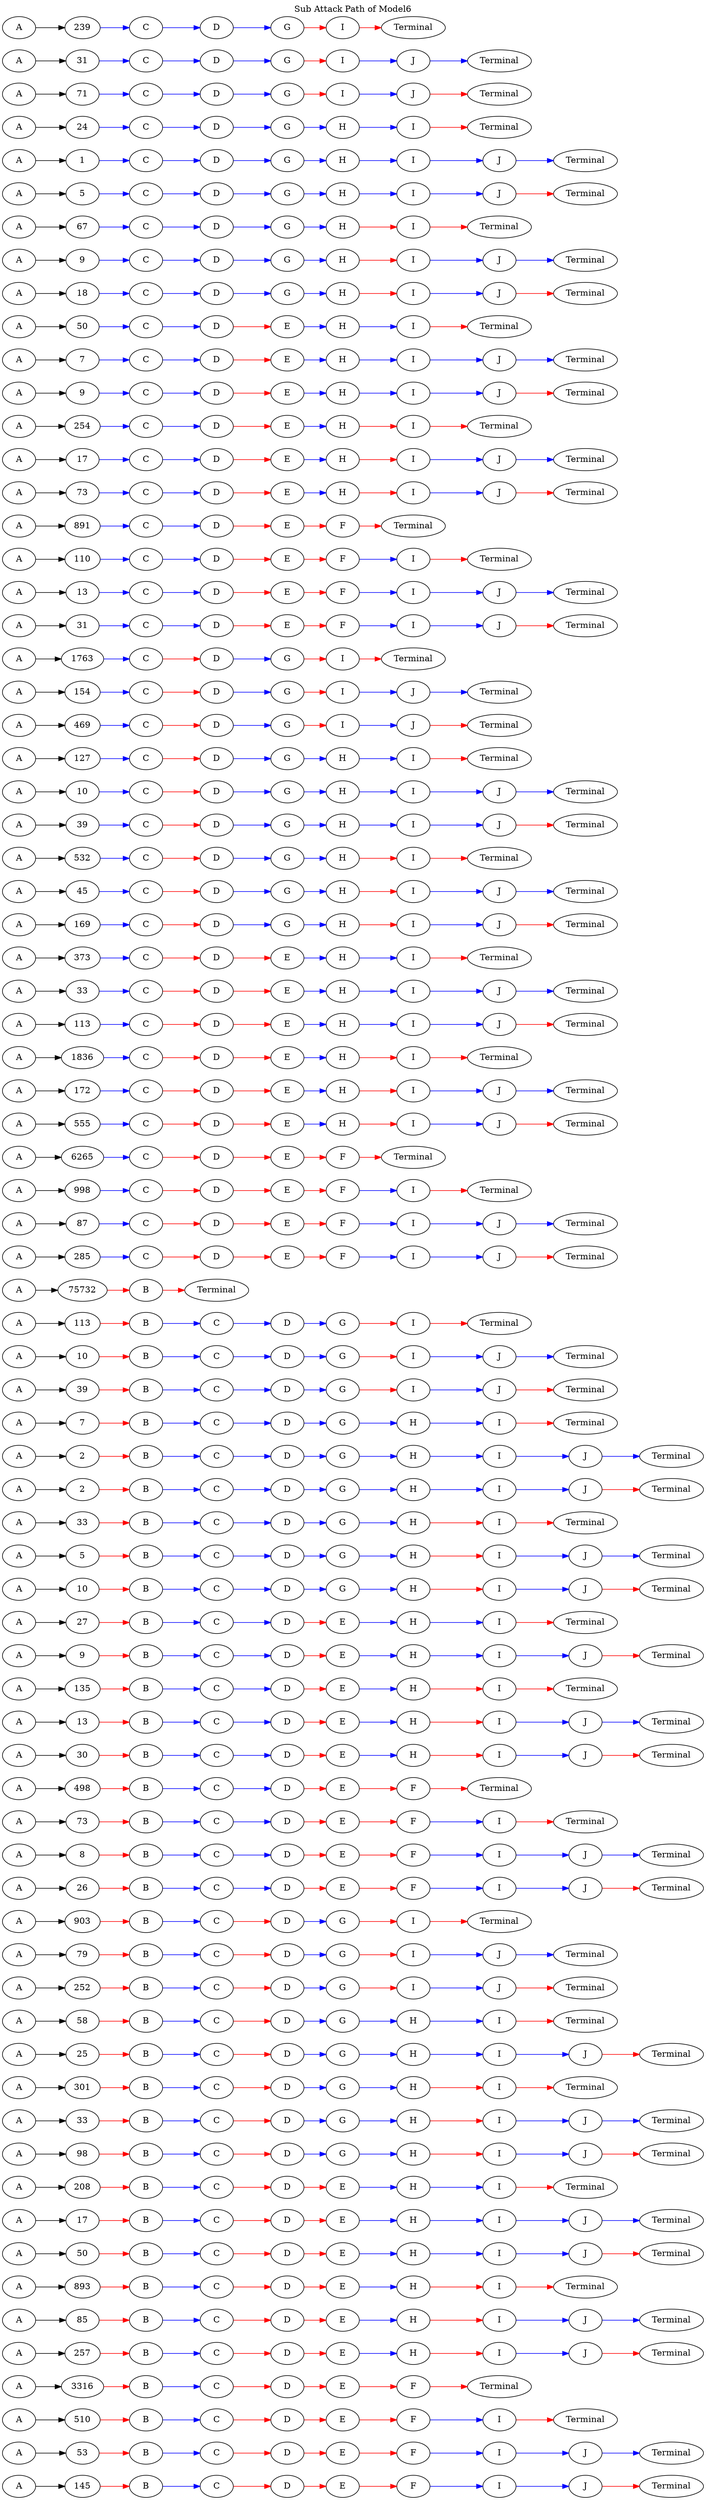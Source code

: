 // Sub Attack Path
digraph SubAttackPathModel {
	graph [label="Sub Attack Path of Model6" labelloc=t rankdir=LR]
	A1 [label=A]
	number_of_attack1 [label=145]
	A1 -> number_of_attack1
	B1 [label=B]
	number_of_attack1 -> B1 [color=red]
	C1 [label=C]
	B1 -> C1 [color=blue]
	D1 [label=D]
	C1 -> D1 [color=red]
	E1 [label=E]
	D1 -> E1 [color=red]
	F1 [label=F]
	E1 -> F1 [color=red]
	I1 [label=I]
	F1 -> I1 [color=blue]
	J1 [label=J]
	I1 -> J1 [color=blue]
	Terminal1 [label=Terminal]
	J1 -> Terminal1 [color=red]
	A2 [label=A]
	number_of_attack2 [label=53]
	A2 -> number_of_attack2
	B2 [label=B]
	number_of_attack2 -> B2 [color=red]
	C2 [label=C]
	B2 -> C2 [color=blue]
	D2 [label=D]
	C2 -> D2 [color=red]
	E2 [label=E]
	D2 -> E2 [color=red]
	F2 [label=F]
	E2 -> F2 [color=red]
	I2 [label=I]
	F2 -> I2 [color=blue]
	J2 [label=J]
	I2 -> J2 [color=blue]
	Terminal2 [label=Terminal]
	J2 -> Terminal2 [color=blue]
	A3 [label=A]
	number_of_attack3 [label=510]
	A3 -> number_of_attack3
	B3 [label=B]
	number_of_attack3 -> B3 [color=red]
	C3 [label=C]
	B3 -> C3 [color=blue]
	D3 [label=D]
	C3 -> D3 [color=red]
	E3 [label=E]
	D3 -> E3 [color=red]
	F3 [label=F]
	E3 -> F3 [color=red]
	I3 [label=I]
	F3 -> I3 [color=blue]
	Terminal3 [label=Terminal]
	I3 -> Terminal3 [color=red]
	A4 [label=A]
	number_of_attack4 [label=3316]
	A4 -> number_of_attack4
	B4 [label=B]
	number_of_attack4 -> B4 [color=red]
	C4 [label=C]
	B4 -> C4 [color=blue]
	D4 [label=D]
	C4 -> D4 [color=red]
	E4 [label=E]
	D4 -> E4 [color=red]
	F4 [label=F]
	E4 -> F4 [color=red]
	Terminal4 [label=Terminal]
	F4 -> Terminal4 [color=red]
	A5 [label=A]
	number_of_attack5 [label=257]
	A5 -> number_of_attack5
	B5 [label=B]
	number_of_attack5 -> B5 [color=red]
	C5 [label=C]
	B5 -> C5 [color=blue]
	D5 [label=D]
	C5 -> D5 [color=red]
	E5 [label=E]
	D5 -> E5 [color=red]
	H5 [label=H]
	E5 -> H5 [color=blue]
	I5 [label=I]
	H5 -> I5 [color=red]
	J5 [label=J]
	I5 -> J5 [color=blue]
	Terminal5 [label=Terminal]
	J5 -> Terminal5 [color=red]
	A6 [label=A]
	number_of_attack6 [label=85]
	A6 -> number_of_attack6
	B6 [label=B]
	number_of_attack6 -> B6 [color=red]
	C6 [label=C]
	B6 -> C6 [color=blue]
	D6 [label=D]
	C6 -> D6 [color=red]
	E6 [label=E]
	D6 -> E6 [color=red]
	H6 [label=H]
	E6 -> H6 [color=blue]
	I6 [label=I]
	H6 -> I6 [color=red]
	J6 [label=J]
	I6 -> J6 [color=blue]
	Terminal6 [label=Terminal]
	J6 -> Terminal6 [color=blue]
	A7 [label=A]
	number_of_attack7 [label=893]
	A7 -> number_of_attack7
	B7 [label=B]
	number_of_attack7 -> B7 [color=red]
	C7 [label=C]
	B7 -> C7 [color=blue]
	D7 [label=D]
	C7 -> D7 [color=red]
	E7 [label=E]
	D7 -> E7 [color=red]
	H7 [label=H]
	E7 -> H7 [color=blue]
	I7 [label=I]
	H7 -> I7 [color=red]
	Terminal7 [label=Terminal]
	I7 -> Terminal7 [color=red]
	A8 [label=A]
	number_of_attack8 [label=50]
	A8 -> number_of_attack8
	B8 [label=B]
	number_of_attack8 -> B8 [color=red]
	C8 [label=C]
	B8 -> C8 [color=blue]
	D8 [label=D]
	C8 -> D8 [color=red]
	E8 [label=E]
	D8 -> E8 [color=red]
	H8 [label=H]
	E8 -> H8 [color=blue]
	I8 [label=I]
	H8 -> I8 [color=blue]
	J8 [label=J]
	I8 -> J8 [color=blue]
	Terminal8 [label=Terminal]
	J8 -> Terminal8 [color=red]
	A9 [label=A]
	number_of_attack9 [label=17]
	A9 -> number_of_attack9
	B9 [label=B]
	number_of_attack9 -> B9 [color=red]
	C9 [label=C]
	B9 -> C9 [color=blue]
	D9 [label=D]
	C9 -> D9 [color=red]
	E9 [label=E]
	D9 -> E9 [color=red]
	H9 [label=H]
	E9 -> H9 [color=blue]
	I9 [label=I]
	H9 -> I9 [color=blue]
	J9 [label=J]
	I9 -> J9 [color=blue]
	Terminal9 [label=Terminal]
	J9 -> Terminal9 [color=blue]
	A10 [label=A]
	number_of_attack10 [label=208]
	A10 -> number_of_attack10
	B10 [label=B]
	number_of_attack10 -> B10 [color=red]
	C10 [label=C]
	B10 -> C10 [color=blue]
	D10 [label=D]
	C10 -> D10 [color=red]
	E10 [label=E]
	D10 -> E10 [color=red]
	H10 [label=H]
	E10 -> H10 [color=blue]
	I10 [label=I]
	H10 -> I10 [color=blue]
	Terminal10 [label=Terminal]
	I10 -> Terminal10 [color=red]
	A11 [label=A]
	number_of_attack11 [label=98]
	A11 -> number_of_attack11
	B11 [label=B]
	number_of_attack11 -> B11 [color=red]
	C11 [label=C]
	B11 -> C11 [color=blue]
	D11 [label=D]
	C11 -> D11 [color=red]
	G11 [label=G]
	D11 -> G11 [color=blue]
	H11 [label=H]
	G11 -> H11 [color=blue]
	I11 [label=I]
	H11 -> I11 [color=red]
	J11 [label=J]
	I11 -> J11 [color=blue]
	Terminal11 [label=Terminal]
	J11 -> Terminal11 [color=red]
	A12 [label=A]
	number_of_attack12 [label=33]
	A12 -> number_of_attack12
	B12 [label=B]
	number_of_attack12 -> B12 [color=red]
	C12 [label=C]
	B12 -> C12 [color=blue]
	D12 [label=D]
	C12 -> D12 [color=red]
	G12 [label=G]
	D12 -> G12 [color=blue]
	H12 [label=H]
	G12 -> H12 [color=blue]
	I12 [label=I]
	H12 -> I12 [color=red]
	J12 [label=J]
	I12 -> J12 [color=blue]
	Terminal12 [label=Terminal]
	J12 -> Terminal12 [color=blue]
	A13 [label=A]
	number_of_attack13 [label=301]
	A13 -> number_of_attack13
	B13 [label=B]
	number_of_attack13 -> B13 [color=red]
	C13 [label=C]
	B13 -> C13 [color=blue]
	D13 [label=D]
	C13 -> D13 [color=red]
	G13 [label=G]
	D13 -> G13 [color=blue]
	H13 [label=H]
	G13 -> H13 [color=blue]
	I13 [label=I]
	H13 -> I13 [color=red]
	Terminal13 [label=Terminal]
	I13 -> Terminal13 [color=red]
	A14 [label=A]
	number_of_attack14 [label=25]
	A14 -> number_of_attack14
	B14 [label=B]
	number_of_attack14 -> B14 [color=red]
	C14 [label=C]
	B14 -> C14 [color=blue]
	D14 [label=D]
	C14 -> D14 [color=red]
	G14 [label=G]
	D14 -> G14 [color=blue]
	H14 [label=H]
	G14 -> H14 [color=blue]
	I14 [label=I]
	H14 -> I14 [color=blue]
	J14 [label=J]
	I14 -> J14 [color=blue]
	Terminal14 [label=Terminal]
	J14 -> Terminal14 [color=red]
	A15 [label=A]
	number_of_attack15 [label=58]
	A15 -> number_of_attack15
	B15 [label=B]
	number_of_attack15 -> B15 [color=red]
	C15 [label=C]
	B15 -> C15 [color=blue]
	D15 [label=D]
	C15 -> D15 [color=red]
	G15 [label=G]
	D15 -> G15 [color=blue]
	H15 [label=H]
	G15 -> H15 [color=blue]
	I15 [label=I]
	H15 -> I15 [color=blue]
	Terminal15 [label=Terminal]
	I15 -> Terminal15 [color=red]
	A16 [label=A]
	number_of_attack16 [label=252]
	A16 -> number_of_attack16
	B16 [label=B]
	number_of_attack16 -> B16 [color=red]
	C16 [label=C]
	B16 -> C16 [color=blue]
	D16 [label=D]
	C16 -> D16 [color=red]
	G16 [label=G]
	D16 -> G16 [color=blue]
	I16 [label=I]
	G16 -> I16 [color=red]
	J16 [label=J]
	I16 -> J16 [color=blue]
	Terminal16 [label=Terminal]
	J16 -> Terminal16 [color=red]
	A17 [label=A]
	number_of_attack17 [label=79]
	A17 -> number_of_attack17
	B17 [label=B]
	number_of_attack17 -> B17 [color=red]
	C17 [label=C]
	B17 -> C17 [color=blue]
	D17 [label=D]
	C17 -> D17 [color=red]
	G17 [label=G]
	D17 -> G17 [color=blue]
	I17 [label=I]
	G17 -> I17 [color=red]
	J17 [label=J]
	I17 -> J17 [color=blue]
	Terminal17 [label=Terminal]
	J17 -> Terminal17 [color=blue]
	A18 [label=A]
	number_of_attack18 [label=903]
	A18 -> number_of_attack18
	B18 [label=B]
	number_of_attack18 -> B18 [color=red]
	C18 [label=C]
	B18 -> C18 [color=blue]
	D18 [label=D]
	C18 -> D18 [color=red]
	G18 [label=G]
	D18 -> G18 [color=blue]
	I18 [label=I]
	G18 -> I18 [color=red]
	Terminal18 [label=Terminal]
	I18 -> Terminal18 [color=red]
	A19 [label=A]
	number_of_attack19 [label=26]
	A19 -> number_of_attack19
	B19 [label=B]
	number_of_attack19 -> B19 [color=red]
	C19 [label=C]
	B19 -> C19 [color=blue]
	D19 [label=D]
	C19 -> D19 [color=blue]
	E19 [label=E]
	D19 -> E19 [color=red]
	F19 [label=F]
	E19 -> F19 [color=red]
	I19 [label=I]
	F19 -> I19 [color=blue]
	J19 [label=J]
	I19 -> J19 [color=blue]
	Terminal19 [label=Terminal]
	J19 -> Terminal19 [color=red]
	A20 [label=A]
	number_of_attack20 [label=8]
	A20 -> number_of_attack20
	B20 [label=B]
	number_of_attack20 -> B20 [color=red]
	C20 [label=C]
	B20 -> C20 [color=blue]
	D20 [label=D]
	C20 -> D20 [color=blue]
	E20 [label=E]
	D20 -> E20 [color=red]
	F20 [label=F]
	E20 -> F20 [color=red]
	I20 [label=I]
	F20 -> I20 [color=blue]
	J20 [label=J]
	I20 -> J20 [color=blue]
	Terminal20 [label=Terminal]
	J20 -> Terminal20 [color=blue]
	A21 [label=A]
	number_of_attack21 [label=73]
	A21 -> number_of_attack21
	B21 [label=B]
	number_of_attack21 -> B21 [color=red]
	C21 [label=C]
	B21 -> C21 [color=blue]
	D21 [label=D]
	C21 -> D21 [color=blue]
	E21 [label=E]
	D21 -> E21 [color=red]
	F21 [label=F]
	E21 -> F21 [color=red]
	I21 [label=I]
	F21 -> I21 [color=blue]
	Terminal21 [label=Terminal]
	I21 -> Terminal21 [color=red]
	A22 [label=A]
	number_of_attack22 [label=498]
	A22 -> number_of_attack22
	B22 [label=B]
	number_of_attack22 -> B22 [color=red]
	C22 [label=C]
	B22 -> C22 [color=blue]
	D22 [label=D]
	C22 -> D22 [color=blue]
	E22 [label=E]
	D22 -> E22 [color=red]
	F22 [label=F]
	E22 -> F22 [color=red]
	Terminal22 [label=Terminal]
	F22 -> Terminal22 [color=red]
	A23 [label=A]
	number_of_attack23 [label=30]
	A23 -> number_of_attack23
	B23 [label=B]
	number_of_attack23 -> B23 [color=red]
	C23 [label=C]
	B23 -> C23 [color=blue]
	D23 [label=D]
	C23 -> D23 [color=blue]
	E23 [label=E]
	D23 -> E23 [color=red]
	H23 [label=H]
	E23 -> H23 [color=blue]
	I23 [label=I]
	H23 -> I23 [color=red]
	J23 [label=J]
	I23 -> J23 [color=blue]
	Terminal23 [label=Terminal]
	J23 -> Terminal23 [color=red]
	A24 [label=A]
	number_of_attack24 [label=13]
	A24 -> number_of_attack24
	B24 [label=B]
	number_of_attack24 -> B24 [color=red]
	C24 [label=C]
	B24 -> C24 [color=blue]
	D24 [label=D]
	C24 -> D24 [color=blue]
	E24 [label=E]
	D24 -> E24 [color=red]
	H24 [label=H]
	E24 -> H24 [color=blue]
	I24 [label=I]
	H24 -> I24 [color=red]
	J24 [label=J]
	I24 -> J24 [color=blue]
	Terminal24 [label=Terminal]
	J24 -> Terminal24 [color=blue]
	A25 [label=A]
	number_of_attack25 [label=135]
	A25 -> number_of_attack25
	B25 [label=B]
	number_of_attack25 -> B25 [color=red]
	C25 [label=C]
	B25 -> C25 [color=blue]
	D25 [label=D]
	C25 -> D25 [color=blue]
	E25 [label=E]
	D25 -> E25 [color=red]
	H25 [label=H]
	E25 -> H25 [color=blue]
	I25 [label=I]
	H25 -> I25 [color=red]
	Terminal25 [label=Terminal]
	I25 -> Terminal25 [color=red]
	A26 [label=A]
	number_of_attack26 [label=9]
	A26 -> number_of_attack26
	B26 [label=B]
	number_of_attack26 -> B26 [color=red]
	C26 [label=C]
	B26 -> C26 [color=blue]
	D26 [label=D]
	C26 -> D26 [color=blue]
	E26 [label=E]
	D26 -> E26 [color=red]
	H26 [label=H]
	E26 -> H26 [color=blue]
	I26 [label=I]
	H26 -> I26 [color=blue]
	J26 [label=J]
	I26 -> J26 [color=blue]
	Terminal26 [label=Terminal]
	J26 -> Terminal26 [color=red]
	A27 [label=A]
	number_of_attack27 [label=27]
	A27 -> number_of_attack27
	B27 [label=B]
	number_of_attack27 -> B27 [color=red]
	C27 [label=C]
	B27 -> C27 [color=blue]
	D27 [label=D]
	C27 -> D27 [color=blue]
	E27 [label=E]
	D27 -> E27 [color=red]
	H27 [label=H]
	E27 -> H27 [color=blue]
	I27 [label=I]
	H27 -> I27 [color=blue]
	Terminal27 [label=Terminal]
	I27 -> Terminal27 [color=red]
	A28 [label=A]
	number_of_attack28 [label=10]
	A28 -> number_of_attack28
	B28 [label=B]
	number_of_attack28 -> B28 [color=red]
	C28 [label=C]
	B28 -> C28 [color=blue]
	D28 [label=D]
	C28 -> D28 [color=blue]
	G28 [label=G]
	D28 -> G28 [color=blue]
	H28 [label=H]
	G28 -> H28 [color=blue]
	I28 [label=I]
	H28 -> I28 [color=red]
	J28 [label=J]
	I28 -> J28 [color=blue]
	Terminal28 [label=Terminal]
	J28 -> Terminal28 [color=red]
	A29 [label=A]
	number_of_attack29 [label=5]
	A29 -> number_of_attack29
	B29 [label=B]
	number_of_attack29 -> B29 [color=red]
	C29 [label=C]
	B29 -> C29 [color=blue]
	D29 [label=D]
	C29 -> D29 [color=blue]
	G29 [label=G]
	D29 -> G29 [color=blue]
	H29 [label=H]
	G29 -> H29 [color=blue]
	I29 [label=I]
	H29 -> I29 [color=red]
	J29 [label=J]
	I29 -> J29 [color=blue]
	Terminal29 [label=Terminal]
	J29 -> Terminal29 [color=blue]
	A30 [label=A]
	number_of_attack30 [label=33]
	A30 -> number_of_attack30
	B30 [label=B]
	number_of_attack30 -> B30 [color=red]
	C30 [label=C]
	B30 -> C30 [color=blue]
	D30 [label=D]
	C30 -> D30 [color=blue]
	G30 [label=G]
	D30 -> G30 [color=blue]
	H30 [label=H]
	G30 -> H30 [color=blue]
	I30 [label=I]
	H30 -> I30 [color=red]
	Terminal30 [label=Terminal]
	I30 -> Terminal30 [color=red]
	A31 [label=A]
	number_of_attack31 [label=2]
	A31 -> number_of_attack31
	B31 [label=B]
	number_of_attack31 -> B31 [color=red]
	C31 [label=C]
	B31 -> C31 [color=blue]
	D31 [label=D]
	C31 -> D31 [color=blue]
	G31 [label=G]
	D31 -> G31 [color=blue]
	H31 [label=H]
	G31 -> H31 [color=blue]
	I31 [label=I]
	H31 -> I31 [color=blue]
	J31 [label=J]
	I31 -> J31 [color=blue]
	Terminal31 [label=Terminal]
	J31 -> Terminal31 [color=red]
	A32 [label=A]
	number_of_attack32 [label=2]
	A32 -> number_of_attack32
	B32 [label=B]
	number_of_attack32 -> B32 [color=red]
	C32 [label=C]
	B32 -> C32 [color=blue]
	D32 [label=D]
	C32 -> D32 [color=blue]
	G32 [label=G]
	D32 -> G32 [color=blue]
	H32 [label=H]
	G32 -> H32 [color=blue]
	I32 [label=I]
	H32 -> I32 [color=blue]
	J32 [label=J]
	I32 -> J32 [color=blue]
	Terminal32 [label=Terminal]
	J32 -> Terminal32 [color=blue]
	A33 [label=A]
	number_of_attack33 [label=7]
	A33 -> number_of_attack33
	B33 [label=B]
	number_of_attack33 -> B33 [color=red]
	C33 [label=C]
	B33 -> C33 [color=blue]
	D33 [label=D]
	C33 -> D33 [color=blue]
	G33 [label=G]
	D33 -> G33 [color=blue]
	H33 [label=H]
	G33 -> H33 [color=blue]
	I33 [label=I]
	H33 -> I33 [color=blue]
	Terminal33 [label=Terminal]
	I33 -> Terminal33 [color=red]
	A34 [label=A]
	number_of_attack34 [label=39]
	A34 -> number_of_attack34
	B34 [label=B]
	number_of_attack34 -> B34 [color=red]
	C34 [label=C]
	B34 -> C34 [color=blue]
	D34 [label=D]
	C34 -> D34 [color=blue]
	G34 [label=G]
	D34 -> G34 [color=blue]
	I34 [label=I]
	G34 -> I34 [color=red]
	J34 [label=J]
	I34 -> J34 [color=blue]
	Terminal34 [label=Terminal]
	J34 -> Terminal34 [color=red]
	A35 [label=A]
	number_of_attack35 [label=10]
	A35 -> number_of_attack35
	B35 [label=B]
	number_of_attack35 -> B35 [color=red]
	C35 [label=C]
	B35 -> C35 [color=blue]
	D35 [label=D]
	C35 -> D35 [color=blue]
	G35 [label=G]
	D35 -> G35 [color=blue]
	I35 [label=I]
	G35 -> I35 [color=red]
	J35 [label=J]
	I35 -> J35 [color=blue]
	Terminal35 [label=Terminal]
	J35 -> Terminal35 [color=blue]
	A36 [label=A]
	number_of_attack36 [label=113]
	A36 -> number_of_attack36
	B36 [label=B]
	number_of_attack36 -> B36 [color=red]
	C36 [label=C]
	B36 -> C36 [color=blue]
	D36 [label=D]
	C36 -> D36 [color=blue]
	G36 [label=G]
	D36 -> G36 [color=blue]
	I36 [label=I]
	G36 -> I36 [color=red]
	Terminal36 [label=Terminal]
	I36 -> Terminal36 [color=red]
	A37 [label=A]
	number_of_attack37 [label=75732]
	A37 -> number_of_attack37
	B37 [label=B]
	number_of_attack37 -> B37 [color=red]
	Terminal37 [label=Terminal]
	B37 -> Terminal37 [color=red]
	A38 [label=A]
	number_of_attack38 [label=285]
	A38 -> number_of_attack38
	C38 [label=C]
	number_of_attack38 -> C38 [color=blue]
	D38 [label=D]
	C38 -> D38 [color=red]
	E38 [label=E]
	D38 -> E38 [color=red]
	F38 [label=F]
	E38 -> F38 [color=red]
	I38 [label=I]
	F38 -> I38 [color=blue]
	J38 [label=J]
	I38 -> J38 [color=blue]
	Terminal38 [label=Terminal]
	J38 -> Terminal38 [color=red]
	A39 [label=A]
	number_of_attack39 [label=87]
	A39 -> number_of_attack39
	C39 [label=C]
	number_of_attack39 -> C39 [color=blue]
	D39 [label=D]
	C39 -> D39 [color=red]
	E39 [label=E]
	D39 -> E39 [color=red]
	F39 [label=F]
	E39 -> F39 [color=red]
	I39 [label=I]
	F39 -> I39 [color=blue]
	J39 [label=J]
	I39 -> J39 [color=blue]
	Terminal39 [label=Terminal]
	J39 -> Terminal39 [color=blue]
	A40 [label=A]
	number_of_attack40 [label=998]
	A40 -> number_of_attack40
	C40 [label=C]
	number_of_attack40 -> C40 [color=blue]
	D40 [label=D]
	C40 -> D40 [color=red]
	E40 [label=E]
	D40 -> E40 [color=red]
	F40 [label=F]
	E40 -> F40 [color=red]
	I40 [label=I]
	F40 -> I40 [color=blue]
	Terminal40 [label=Terminal]
	I40 -> Terminal40 [color=red]
	A41 [label=A]
	number_of_attack41 [label=6265]
	A41 -> number_of_attack41
	C41 [label=C]
	number_of_attack41 -> C41 [color=blue]
	D41 [label=D]
	C41 -> D41 [color=red]
	E41 [label=E]
	D41 -> E41 [color=red]
	F41 [label=F]
	E41 -> F41 [color=red]
	Terminal41 [label=Terminal]
	F41 -> Terminal41 [color=red]
	A42 [label=A]
	number_of_attack42 [label=555]
	A42 -> number_of_attack42
	C42 [label=C]
	number_of_attack42 -> C42 [color=blue]
	D42 [label=D]
	C42 -> D42 [color=red]
	E42 [label=E]
	D42 -> E42 [color=red]
	H42 [label=H]
	E42 -> H42 [color=blue]
	I42 [label=I]
	H42 -> I42 [color=red]
	J42 [label=J]
	I42 -> J42 [color=blue]
	Terminal42 [label=Terminal]
	J42 -> Terminal42 [color=red]
	A43 [label=A]
	number_of_attack43 [label=172]
	A43 -> number_of_attack43
	C43 [label=C]
	number_of_attack43 -> C43 [color=blue]
	D43 [label=D]
	C43 -> D43 [color=red]
	E43 [label=E]
	D43 -> E43 [color=red]
	H43 [label=H]
	E43 -> H43 [color=blue]
	I43 [label=I]
	H43 -> I43 [color=red]
	J43 [label=J]
	I43 -> J43 [color=blue]
	Terminal43 [label=Terminal]
	J43 -> Terminal43 [color=blue]
	A44 [label=A]
	number_of_attack44 [label=1836]
	A44 -> number_of_attack44
	C44 [label=C]
	number_of_attack44 -> C44 [color=blue]
	D44 [label=D]
	C44 -> D44 [color=red]
	E44 [label=E]
	D44 -> E44 [color=red]
	H44 [label=H]
	E44 -> H44 [color=blue]
	I44 [label=I]
	H44 -> I44 [color=red]
	Terminal44 [label=Terminal]
	I44 -> Terminal44 [color=red]
	A45 [label=A]
	number_of_attack45 [label=113]
	A45 -> number_of_attack45
	C45 [label=C]
	number_of_attack45 -> C45 [color=blue]
	D45 [label=D]
	C45 -> D45 [color=red]
	E45 [label=E]
	D45 -> E45 [color=red]
	H45 [label=H]
	E45 -> H45 [color=blue]
	I45 [label=I]
	H45 -> I45 [color=blue]
	J45 [label=J]
	I45 -> J45 [color=blue]
	Terminal45 [label=Terminal]
	J45 -> Terminal45 [color=red]
	A46 [label=A]
	number_of_attack46 [label=33]
	A46 -> number_of_attack46
	C46 [label=C]
	number_of_attack46 -> C46 [color=blue]
	D46 [label=D]
	C46 -> D46 [color=red]
	E46 [label=E]
	D46 -> E46 [color=red]
	H46 [label=H]
	E46 -> H46 [color=blue]
	I46 [label=I]
	H46 -> I46 [color=blue]
	J46 [label=J]
	I46 -> J46 [color=blue]
	Terminal46 [label=Terminal]
	J46 -> Terminal46 [color=blue]
	A47 [label=A]
	number_of_attack47 [label=373]
	A47 -> number_of_attack47
	C47 [label=C]
	number_of_attack47 -> C47 [color=blue]
	D47 [label=D]
	C47 -> D47 [color=red]
	E47 [label=E]
	D47 -> E47 [color=red]
	H47 [label=H]
	E47 -> H47 [color=blue]
	I47 [label=I]
	H47 -> I47 [color=blue]
	Terminal47 [label=Terminal]
	I47 -> Terminal47 [color=red]
	A48 [label=A]
	number_of_attack48 [label=169]
	A48 -> number_of_attack48
	C48 [label=C]
	number_of_attack48 -> C48 [color=blue]
	D48 [label=D]
	C48 -> D48 [color=red]
	G48 [label=G]
	D48 -> G48 [color=blue]
	H48 [label=H]
	G48 -> H48 [color=blue]
	I48 [label=I]
	H48 -> I48 [color=red]
	J48 [label=J]
	I48 -> J48 [color=blue]
	Terminal48 [label=Terminal]
	J48 -> Terminal48 [color=red]
	A49 [label=A]
	number_of_attack49 [label=45]
	A49 -> number_of_attack49
	C49 [label=C]
	number_of_attack49 -> C49 [color=blue]
	D49 [label=D]
	C49 -> D49 [color=red]
	G49 [label=G]
	D49 -> G49 [color=blue]
	H49 [label=H]
	G49 -> H49 [color=blue]
	I49 [label=I]
	H49 -> I49 [color=red]
	J49 [label=J]
	I49 -> J49 [color=blue]
	Terminal49 [label=Terminal]
	J49 -> Terminal49 [color=blue]
	A50 [label=A]
	number_of_attack50 [label=532]
	A50 -> number_of_attack50
	C50 [label=C]
	number_of_attack50 -> C50 [color=blue]
	D50 [label=D]
	C50 -> D50 [color=red]
	G50 [label=G]
	D50 -> G50 [color=blue]
	H50 [label=H]
	G50 -> H50 [color=blue]
	I50 [label=I]
	H50 -> I50 [color=red]
	Terminal50 [label=Terminal]
	I50 -> Terminal50 [color=red]
	A51 [label=A]
	number_of_attack51 [label=39]
	A51 -> number_of_attack51
	C51 [label=C]
	number_of_attack51 -> C51 [color=blue]
	D51 [label=D]
	C51 -> D51 [color=red]
	G51 [label=G]
	D51 -> G51 [color=blue]
	H51 [label=H]
	G51 -> H51 [color=blue]
	I51 [label=I]
	H51 -> I51 [color=blue]
	J51 [label=J]
	I51 -> J51 [color=blue]
	Terminal51 [label=Terminal]
	J51 -> Terminal51 [color=red]
	A52 [label=A]
	number_of_attack52 [label=10]
	A52 -> number_of_attack52
	C52 [label=C]
	number_of_attack52 -> C52 [color=blue]
	D52 [label=D]
	C52 -> D52 [color=red]
	G52 [label=G]
	D52 -> G52 [color=blue]
	H52 [label=H]
	G52 -> H52 [color=blue]
	I52 [label=I]
	H52 -> I52 [color=blue]
	J52 [label=J]
	I52 -> J52 [color=blue]
	Terminal52 [label=Terminal]
	J52 -> Terminal52 [color=blue]
	A53 [label=A]
	number_of_attack53 [label=127]
	A53 -> number_of_attack53
	C53 [label=C]
	number_of_attack53 -> C53 [color=blue]
	D53 [label=D]
	C53 -> D53 [color=red]
	G53 [label=G]
	D53 -> G53 [color=blue]
	H53 [label=H]
	G53 -> H53 [color=blue]
	I53 [label=I]
	H53 -> I53 [color=blue]
	Terminal53 [label=Terminal]
	I53 -> Terminal53 [color=red]
	A54 [label=A]
	number_of_attack54 [label=469]
	A54 -> number_of_attack54
	C54 [label=C]
	number_of_attack54 -> C54 [color=blue]
	D54 [label=D]
	C54 -> D54 [color=red]
	G54 [label=G]
	D54 -> G54 [color=blue]
	I54 [label=I]
	G54 -> I54 [color=red]
	J54 [label=J]
	I54 -> J54 [color=blue]
	Terminal54 [label=Terminal]
	J54 -> Terminal54 [color=red]
	A55 [label=A]
	number_of_attack55 [label=154]
	A55 -> number_of_attack55
	C55 [label=C]
	number_of_attack55 -> C55 [color=blue]
	D55 [label=D]
	C55 -> D55 [color=red]
	G55 [label=G]
	D55 -> G55 [color=blue]
	I55 [label=I]
	G55 -> I55 [color=red]
	J55 [label=J]
	I55 -> J55 [color=blue]
	Terminal55 [label=Terminal]
	J55 -> Terminal55 [color=blue]
	A56 [label=A]
	number_of_attack56 [label=1763]
	A56 -> number_of_attack56
	C56 [label=C]
	number_of_attack56 -> C56 [color=blue]
	D56 [label=D]
	C56 -> D56 [color=red]
	G56 [label=G]
	D56 -> G56 [color=blue]
	I56 [label=I]
	G56 -> I56 [color=red]
	Terminal56 [label=Terminal]
	I56 -> Terminal56 [color=red]
	A57 [label=A]
	number_of_attack57 [label=31]
	A57 -> number_of_attack57
	C57 [label=C]
	number_of_attack57 -> C57 [color=blue]
	D57 [label=D]
	C57 -> D57 [color=blue]
	E57 [label=E]
	D57 -> E57 [color=red]
	F57 [label=F]
	E57 -> F57 [color=red]
	I57 [label=I]
	F57 -> I57 [color=blue]
	J57 [label=J]
	I57 -> J57 [color=blue]
	Terminal57 [label=Terminal]
	J57 -> Terminal57 [color=red]
	A58 [label=A]
	number_of_attack58 [label=13]
	A58 -> number_of_attack58
	C58 [label=C]
	number_of_attack58 -> C58 [color=blue]
	D58 [label=D]
	C58 -> D58 [color=blue]
	E58 [label=E]
	D58 -> E58 [color=red]
	F58 [label=F]
	E58 -> F58 [color=red]
	I58 [label=I]
	F58 -> I58 [color=blue]
	J58 [label=J]
	I58 -> J58 [color=blue]
	Terminal58 [label=Terminal]
	J58 -> Terminal58 [color=blue]
	A59 [label=A]
	number_of_attack59 [label=110]
	A59 -> number_of_attack59
	C59 [label=C]
	number_of_attack59 -> C59 [color=blue]
	D59 [label=D]
	C59 -> D59 [color=blue]
	E59 [label=E]
	D59 -> E59 [color=red]
	F59 [label=F]
	E59 -> F59 [color=red]
	I59 [label=I]
	F59 -> I59 [color=blue]
	Terminal59 [label=Terminal]
	I59 -> Terminal59 [color=red]
	A60 [label=A]
	number_of_attack60 [label=891]
	A60 -> number_of_attack60
	C60 [label=C]
	number_of_attack60 -> C60 [color=blue]
	D60 [label=D]
	C60 -> D60 [color=blue]
	E60 [label=E]
	D60 -> E60 [color=red]
	F60 [label=F]
	E60 -> F60 [color=red]
	Terminal60 [label=Terminal]
	F60 -> Terminal60 [color=red]
	A61 [label=A]
	number_of_attack61 [label=73]
	A61 -> number_of_attack61
	C61 [label=C]
	number_of_attack61 -> C61 [color=blue]
	D61 [label=D]
	C61 -> D61 [color=blue]
	E61 [label=E]
	D61 -> E61 [color=red]
	H61 [label=H]
	E61 -> H61 [color=blue]
	I61 [label=I]
	H61 -> I61 [color=red]
	J61 [label=J]
	I61 -> J61 [color=blue]
	Terminal61 [label=Terminal]
	J61 -> Terminal61 [color=red]
	A62 [label=A]
	number_of_attack62 [label=17]
	A62 -> number_of_attack62
	C62 [label=C]
	number_of_attack62 -> C62 [color=blue]
	D62 [label=D]
	C62 -> D62 [color=blue]
	E62 [label=E]
	D62 -> E62 [color=red]
	H62 [label=H]
	E62 -> H62 [color=blue]
	I62 [label=I]
	H62 -> I62 [color=red]
	J62 [label=J]
	I62 -> J62 [color=blue]
	Terminal62 [label=Terminal]
	J62 -> Terminal62 [color=blue]
	A63 [label=A]
	number_of_attack63 [label=254]
	A63 -> number_of_attack63
	C63 [label=C]
	number_of_attack63 -> C63 [color=blue]
	D63 [label=D]
	C63 -> D63 [color=blue]
	E63 [label=E]
	D63 -> E63 [color=red]
	H63 [label=H]
	E63 -> H63 [color=blue]
	I63 [label=I]
	H63 -> I63 [color=red]
	Terminal63 [label=Terminal]
	I63 -> Terminal63 [color=red]
	A64 [label=A]
	number_of_attack64 [label=9]
	A64 -> number_of_attack64
	C64 [label=C]
	number_of_attack64 -> C64 [color=blue]
	D64 [label=D]
	C64 -> D64 [color=blue]
	E64 [label=E]
	D64 -> E64 [color=red]
	H64 [label=H]
	E64 -> H64 [color=blue]
	I64 [label=I]
	H64 -> I64 [color=blue]
	J64 [label=J]
	I64 -> J64 [color=blue]
	Terminal64 [label=Terminal]
	J64 -> Terminal64 [color=red]
	A65 [label=A]
	number_of_attack65 [label=7]
	A65 -> number_of_attack65
	C65 [label=C]
	number_of_attack65 -> C65 [color=blue]
	D65 [label=D]
	C65 -> D65 [color=blue]
	E65 [label=E]
	D65 -> E65 [color=red]
	H65 [label=H]
	E65 -> H65 [color=blue]
	I65 [label=I]
	H65 -> I65 [color=blue]
	J65 [label=J]
	I65 -> J65 [color=blue]
	Terminal65 [label=Terminal]
	J65 -> Terminal65 [color=blue]
	A66 [label=A]
	number_of_attack66 [label=50]
	A66 -> number_of_attack66
	C66 [label=C]
	number_of_attack66 -> C66 [color=blue]
	D66 [label=D]
	C66 -> D66 [color=blue]
	E66 [label=E]
	D66 -> E66 [color=red]
	H66 [label=H]
	E66 -> H66 [color=blue]
	I66 [label=I]
	H66 -> I66 [color=blue]
	Terminal66 [label=Terminal]
	I66 -> Terminal66 [color=red]
	A67 [label=A]
	number_of_attack67 [label=18]
	A67 -> number_of_attack67
	C67 [label=C]
	number_of_attack67 -> C67 [color=blue]
	D67 [label=D]
	C67 -> D67 [color=blue]
	G67 [label=G]
	D67 -> G67 [color=blue]
	H67 [label=H]
	G67 -> H67 [color=blue]
	I67 [label=I]
	H67 -> I67 [color=red]
	J67 [label=J]
	I67 -> J67 [color=blue]
	Terminal67 [label=Terminal]
	J67 -> Terminal67 [color=red]
	A68 [label=A]
	number_of_attack68 [label=9]
	A68 -> number_of_attack68
	C68 [label=C]
	number_of_attack68 -> C68 [color=blue]
	D68 [label=D]
	C68 -> D68 [color=blue]
	G68 [label=G]
	D68 -> G68 [color=blue]
	H68 [label=H]
	G68 -> H68 [color=blue]
	I68 [label=I]
	H68 -> I68 [color=red]
	J68 [label=J]
	I68 -> J68 [color=blue]
	Terminal68 [label=Terminal]
	J68 -> Terminal68 [color=blue]
	A69 [label=A]
	number_of_attack69 [label=67]
	A69 -> number_of_attack69
	C69 [label=C]
	number_of_attack69 -> C69 [color=blue]
	D69 [label=D]
	C69 -> D69 [color=blue]
	G69 [label=G]
	D69 -> G69 [color=blue]
	H69 [label=H]
	G69 -> H69 [color=blue]
	I69 [label=I]
	H69 -> I69 [color=red]
	Terminal69 [label=Terminal]
	I69 -> Terminal69 [color=red]
	A70 [label=A]
	number_of_attack70 [label=5]
	A70 -> number_of_attack70
	C70 [label=C]
	number_of_attack70 -> C70 [color=blue]
	D70 [label=D]
	C70 -> D70 [color=blue]
	G70 [label=G]
	D70 -> G70 [color=blue]
	H70 [label=H]
	G70 -> H70 [color=blue]
	I70 [label=I]
	H70 -> I70 [color=blue]
	J70 [label=J]
	I70 -> J70 [color=blue]
	Terminal70 [label=Terminal]
	J70 -> Terminal70 [color=red]
	A71 [label=A]
	number_of_attack71 [label=1]
	A71 -> number_of_attack71
	C71 [label=C]
	number_of_attack71 -> C71 [color=blue]
	D71 [label=D]
	C71 -> D71 [color=blue]
	G71 [label=G]
	D71 -> G71 [color=blue]
	H71 [label=H]
	G71 -> H71 [color=blue]
	I71 [label=I]
	H71 -> I71 [color=blue]
	J71 [label=J]
	I71 -> J71 [color=blue]
	Terminal71 [label=Terminal]
	J71 -> Terminal71 [color=blue]
	A72 [label=A]
	number_of_attack72 [label=24]
	A72 -> number_of_attack72
	C72 [label=C]
	number_of_attack72 -> C72 [color=blue]
	D72 [label=D]
	C72 -> D72 [color=blue]
	G72 [label=G]
	D72 -> G72 [color=blue]
	H72 [label=H]
	G72 -> H72 [color=blue]
	I72 [label=I]
	H72 -> I72 [color=blue]
	Terminal72 [label=Terminal]
	I72 -> Terminal72 [color=red]
	A73 [label=A]
	number_of_attack73 [label=71]
	A73 -> number_of_attack73
	C73 [label=C]
	number_of_attack73 -> C73 [color=blue]
	D73 [label=D]
	C73 -> D73 [color=blue]
	G73 [label=G]
	D73 -> G73 [color=blue]
	I73 [label=I]
	G73 -> I73 [color=red]
	J73 [label=J]
	I73 -> J73 [color=blue]
	Terminal73 [label=Terminal]
	J73 -> Terminal73 [color=red]
	A74 [label=A]
	number_of_attack74 [label=31]
	A74 -> number_of_attack74
	C74 [label=C]
	number_of_attack74 -> C74 [color=blue]
	D74 [label=D]
	C74 -> D74 [color=blue]
	G74 [label=G]
	D74 -> G74 [color=blue]
	I74 [label=I]
	G74 -> I74 [color=red]
	J74 [label=J]
	I74 -> J74 [color=blue]
	Terminal74 [label=Terminal]
	J74 -> Terminal74 [color=blue]
	A75 [label=A]
	number_of_attack75 [label=239]
	A75 -> number_of_attack75
	C75 [label=C]
	number_of_attack75 -> C75 [color=blue]
	D75 [label=D]
	C75 -> D75 [color=blue]
	G75 [label=G]
	D75 -> G75 [color=blue]
	I75 [label=I]
	G75 -> I75 [color=red]
	Terminal75 [label=Terminal]
	I75 -> Terminal75 [color=red]
}
